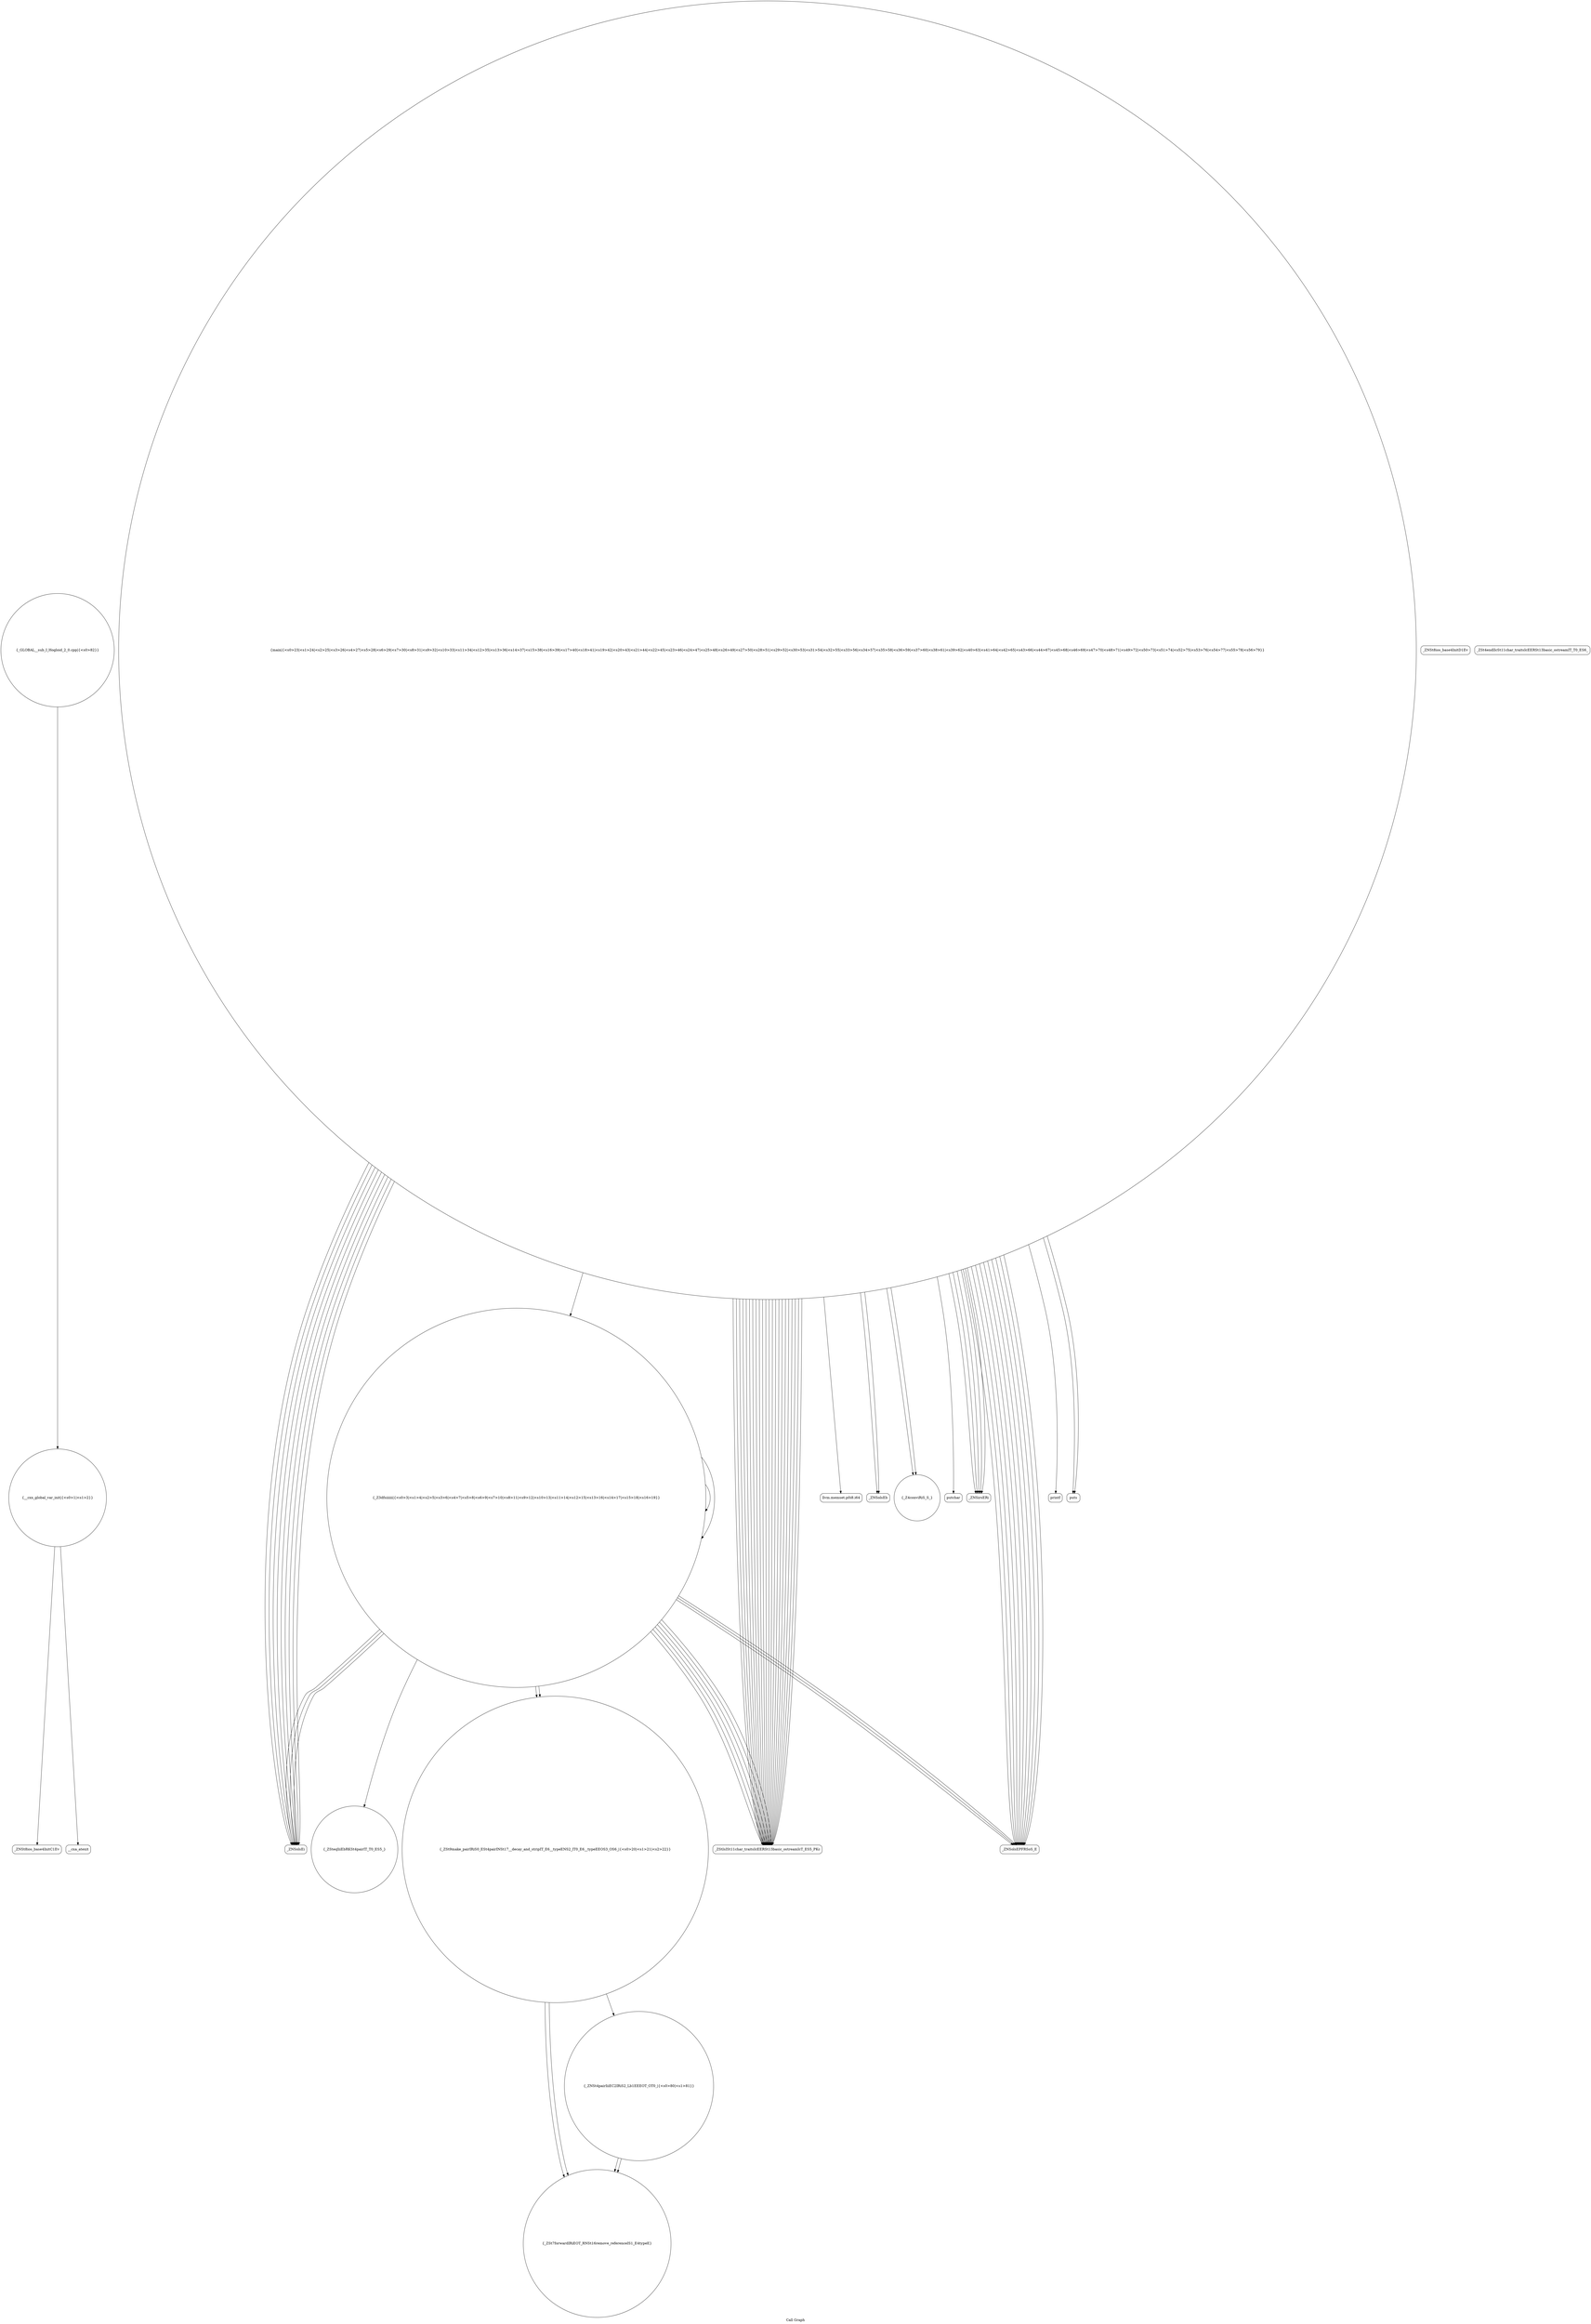 digraph "Call Graph" {
	label="Call Graph";

	Node0x55d6f0a26420 [shape=record,shape=circle,label="{__cxx_global_var_init|{<s0>1|<s1>2}}"];
	Node0x55d6f0a26420:s0 -> Node0x55d6f0ad0410[color=black];
	Node0x55d6f0a26420:s1 -> Node0x55d6f0ad0510[color=black];
	Node0x55d6f0ad0710 [shape=record,shape=Mrecord,label="{_ZNSolsEi}"];
	Node0x55d6f0ad0a90 [shape=record,shape=Mrecord,label="{llvm.memset.p0i8.i64}"];
	Node0x55d6f0ad0e10 [shape=record,shape=circle,label="{_GLOBAL__sub_I_Hogloid_2_0.cpp|{<s0>82}}"];
	Node0x55d6f0ad0e10:s0 -> Node0x55d6f0a26420[color=black];
	Node0x55d6f0ad0490 [shape=record,shape=Mrecord,label="{_ZNSt8ios_base4InitD1Ev}"];
	Node0x55d6f0ad0810 [shape=record,shape=Mrecord,label="{_ZSt4endlIcSt11char_traitsIcEERSt13basic_ostreamIT_T0_ES6_}"];
	Node0x55d6f0ad0b90 [shape=record,shape=Mrecord,label="{_ZNSolsEb}"];
	Node0x55d6f0ad0590 [shape=record,shape=circle,label="{_Z4conviRiS_S_}"];
	Node0x55d6f0ad0910 [shape=record,shape=circle,label="{_ZSt9make_pairIRiS0_ESt4pairINSt17__decay_and_stripIT_E6__typeENS2_IT0_E6__typeEEOS3_OS6_|{<s0>20|<s1>21|<s2>22}}"];
	Node0x55d6f0ad0910:s0 -> Node0x55d6f0ad0d10[color=black];
	Node0x55d6f0ad0910:s1 -> Node0x55d6f0ad0d10[color=black];
	Node0x55d6f0ad0910:s2 -> Node0x55d6f0ad0d90[color=black];
	Node0x55d6f0ad0c90 [shape=record,shape=Mrecord,label="{putchar}"];
	Node0x55d6f0ad0690 [shape=record,shape=Mrecord,label="{_ZStlsISt11char_traitsIcEERSt13basic_ostreamIcT_ES5_PKc}"];
	Node0x55d6f0ad0a10 [shape=record,shape=Mrecord,label="{_ZNSirsERi}"];
	Node0x55d6f0ad0d90 [shape=record,shape=circle,label="{_ZNSt4pairIiiEC2IRiS2_Lb1EEEOT_OT0_|{<s0>80|<s1>81}}"];
	Node0x55d6f0ad0d90:s0 -> Node0x55d6f0ad0d10[color=black];
	Node0x55d6f0ad0d90:s1 -> Node0x55d6f0ad0d10[color=black];
	Node0x55d6f0ad0410 [shape=record,shape=Mrecord,label="{_ZNSt8ios_base4InitC1Ev}"];
	Node0x55d6f0ad0790 [shape=record,shape=Mrecord,label="{_ZNSolsEPFRSoS_E}"];
	Node0x55d6f0ad0b10 [shape=record,shape=Mrecord,label="{printf}"];
	Node0x55d6f0ad0510 [shape=record,shape=Mrecord,label="{__cxa_atexit}"];
	Node0x55d6f0ad0890 [shape=record,shape=circle,label="{_ZSteqIiiEbRKSt4pairIT_T0_ES5_}"];
	Node0x55d6f0ad0c10 [shape=record,shape=Mrecord,label="{puts}"];
	Node0x55d6f0ad0610 [shape=record,shape=circle,label="{_Z3dfsiiiiii|{<s0>3|<s1>4|<s2>5|<s3>6|<s4>7|<s5>8|<s6>9|<s7>10|<s8>11|<s9>12|<s10>13|<s11>14|<s12>15|<s13>16|<s14>17|<s15>18|<s16>19}}"];
	Node0x55d6f0ad0610:s0 -> Node0x55d6f0ad0690[color=black];
	Node0x55d6f0ad0610:s1 -> Node0x55d6f0ad0690[color=black];
	Node0x55d6f0ad0610:s2 -> Node0x55d6f0ad0710[color=black];
	Node0x55d6f0ad0610:s3 -> Node0x55d6f0ad0790[color=black];
	Node0x55d6f0ad0610:s4 -> Node0x55d6f0ad0690[color=black];
	Node0x55d6f0ad0610:s5 -> Node0x55d6f0ad0690[color=black];
	Node0x55d6f0ad0610:s6 -> Node0x55d6f0ad0710[color=black];
	Node0x55d6f0ad0610:s7 -> Node0x55d6f0ad0790[color=black];
	Node0x55d6f0ad0610:s8 -> Node0x55d6f0ad0690[color=black];
	Node0x55d6f0ad0610:s9 -> Node0x55d6f0ad0690[color=black];
	Node0x55d6f0ad0610:s10 -> Node0x55d6f0ad0710[color=black];
	Node0x55d6f0ad0610:s11 -> Node0x55d6f0ad0790[color=black];
	Node0x55d6f0ad0610:s12 -> Node0x55d6f0ad0910[color=black];
	Node0x55d6f0ad0610:s13 -> Node0x55d6f0ad0910[color=black];
	Node0x55d6f0ad0610:s14 -> Node0x55d6f0ad0890[color=black];
	Node0x55d6f0ad0610:s15 -> Node0x55d6f0ad0610[color=black];
	Node0x55d6f0ad0610:s16 -> Node0x55d6f0ad0610[color=black];
	Node0x55d6f0ad0990 [shape=record,shape=circle,label="{main|{<s0>23|<s1>24|<s2>25|<s3>26|<s4>27|<s5>28|<s6>29|<s7>30|<s8>31|<s9>32|<s10>33|<s11>34|<s12>35|<s13>36|<s14>37|<s15>38|<s16>39|<s17>40|<s18>41|<s19>42|<s20>43|<s21>44|<s22>45|<s23>46|<s24>47|<s25>48|<s26>49|<s27>50|<s28>51|<s29>52|<s30>53|<s31>54|<s32>55|<s33>56|<s34>57|<s35>58|<s36>59|<s37>60|<s38>61|<s39>62|<s40>63|<s41>64|<s42>65|<s43>66|<s44>67|<s45>68|<s46>69|<s47>70|<s48>71|<s49>72|<s50>73|<s51>74|<s52>75|<s53>76|<s54>77|<s55>78|<s56>79}}"];
	Node0x55d6f0ad0990:s0 -> Node0x55d6f0ad0a10[color=black];
	Node0x55d6f0ad0990:s1 -> Node0x55d6f0ad0a90[color=black];
	Node0x55d6f0ad0990:s2 -> Node0x55d6f0ad0b10[color=black];
	Node0x55d6f0ad0990:s3 -> Node0x55d6f0ad0a10[color=black];
	Node0x55d6f0ad0990:s4 -> Node0x55d6f0ad0a10[color=black];
	Node0x55d6f0ad0990:s5 -> Node0x55d6f0ad0a10[color=black];
	Node0x55d6f0ad0990:s6 -> Node0x55d6f0ad0a10[color=black];
	Node0x55d6f0ad0990:s7 -> Node0x55d6f0ad0690[color=black];
	Node0x55d6f0ad0990:s8 -> Node0x55d6f0ad0690[color=black];
	Node0x55d6f0ad0990:s9 -> Node0x55d6f0ad0710[color=black];
	Node0x55d6f0ad0990:s10 -> Node0x55d6f0ad0790[color=black];
	Node0x55d6f0ad0990:s11 -> Node0x55d6f0ad0690[color=black];
	Node0x55d6f0ad0990:s12 -> Node0x55d6f0ad0690[color=black];
	Node0x55d6f0ad0990:s13 -> Node0x55d6f0ad0710[color=black];
	Node0x55d6f0ad0990:s14 -> Node0x55d6f0ad0790[color=black];
	Node0x55d6f0ad0990:s15 -> Node0x55d6f0ad0690[color=black];
	Node0x55d6f0ad0990:s16 -> Node0x55d6f0ad0690[color=black];
	Node0x55d6f0ad0990:s17 -> Node0x55d6f0ad0710[color=black];
	Node0x55d6f0ad0990:s18 -> Node0x55d6f0ad0790[color=black];
	Node0x55d6f0ad0990:s19 -> Node0x55d6f0ad0690[color=black];
	Node0x55d6f0ad0990:s20 -> Node0x55d6f0ad0690[color=black];
	Node0x55d6f0ad0990:s21 -> Node0x55d6f0ad0710[color=black];
	Node0x55d6f0ad0990:s22 -> Node0x55d6f0ad0790[color=black];
	Node0x55d6f0ad0990:s23 -> Node0x55d6f0ad0690[color=black];
	Node0x55d6f0ad0990:s24 -> Node0x55d6f0ad0690[color=black];
	Node0x55d6f0ad0990:s25 -> Node0x55d6f0ad0b90[color=black];
	Node0x55d6f0ad0990:s26 -> Node0x55d6f0ad0790[color=black];
	Node0x55d6f0ad0990:s27 -> Node0x55d6f0ad0690[color=black];
	Node0x55d6f0ad0990:s28 -> Node0x55d6f0ad0690[color=black];
	Node0x55d6f0ad0990:s29 -> Node0x55d6f0ad0710[color=black];
	Node0x55d6f0ad0990:s30 -> Node0x55d6f0ad0790[color=black];
	Node0x55d6f0ad0990:s31 -> Node0x55d6f0ad0690[color=black];
	Node0x55d6f0ad0990:s32 -> Node0x55d6f0ad0690[color=black];
	Node0x55d6f0ad0990:s33 -> Node0x55d6f0ad0710[color=black];
	Node0x55d6f0ad0990:s34 -> Node0x55d6f0ad0790[color=black];
	Node0x55d6f0ad0990:s35 -> Node0x55d6f0ad0590[color=black];
	Node0x55d6f0ad0990:s36 -> Node0x55d6f0ad0590[color=black];
	Node0x55d6f0ad0990:s37 -> Node0x55d6f0ad0690[color=black];
	Node0x55d6f0ad0990:s38 -> Node0x55d6f0ad0690[color=black];
	Node0x55d6f0ad0990:s39 -> Node0x55d6f0ad0710[color=black];
	Node0x55d6f0ad0990:s40 -> Node0x55d6f0ad0790[color=black];
	Node0x55d6f0ad0990:s41 -> Node0x55d6f0ad0690[color=black];
	Node0x55d6f0ad0990:s42 -> Node0x55d6f0ad0690[color=black];
	Node0x55d6f0ad0990:s43 -> Node0x55d6f0ad0710[color=black];
	Node0x55d6f0ad0990:s44 -> Node0x55d6f0ad0790[color=black];
	Node0x55d6f0ad0990:s45 -> Node0x55d6f0ad0690[color=black];
	Node0x55d6f0ad0990:s46 -> Node0x55d6f0ad0690[color=black];
	Node0x55d6f0ad0990:s47 -> Node0x55d6f0ad0710[color=black];
	Node0x55d6f0ad0990:s48 -> Node0x55d6f0ad0790[color=black];
	Node0x55d6f0ad0990:s49 -> Node0x55d6f0ad0610[color=black];
	Node0x55d6f0ad0990:s50 -> Node0x55d6f0ad0690[color=black];
	Node0x55d6f0ad0990:s51 -> Node0x55d6f0ad0690[color=black];
	Node0x55d6f0ad0990:s52 -> Node0x55d6f0ad0b90[color=black];
	Node0x55d6f0ad0990:s53 -> Node0x55d6f0ad0790[color=black];
	Node0x55d6f0ad0990:s54 -> Node0x55d6f0ad0c10[color=black];
	Node0x55d6f0ad0990:s55 -> Node0x55d6f0ad0c90[color=black];
	Node0x55d6f0ad0990:s56 -> Node0x55d6f0ad0c10[color=black];
	Node0x55d6f0ad0d10 [shape=record,shape=circle,label="{_ZSt7forwardIRiEOT_RNSt16remove_referenceIS1_E4typeE}"];
}

